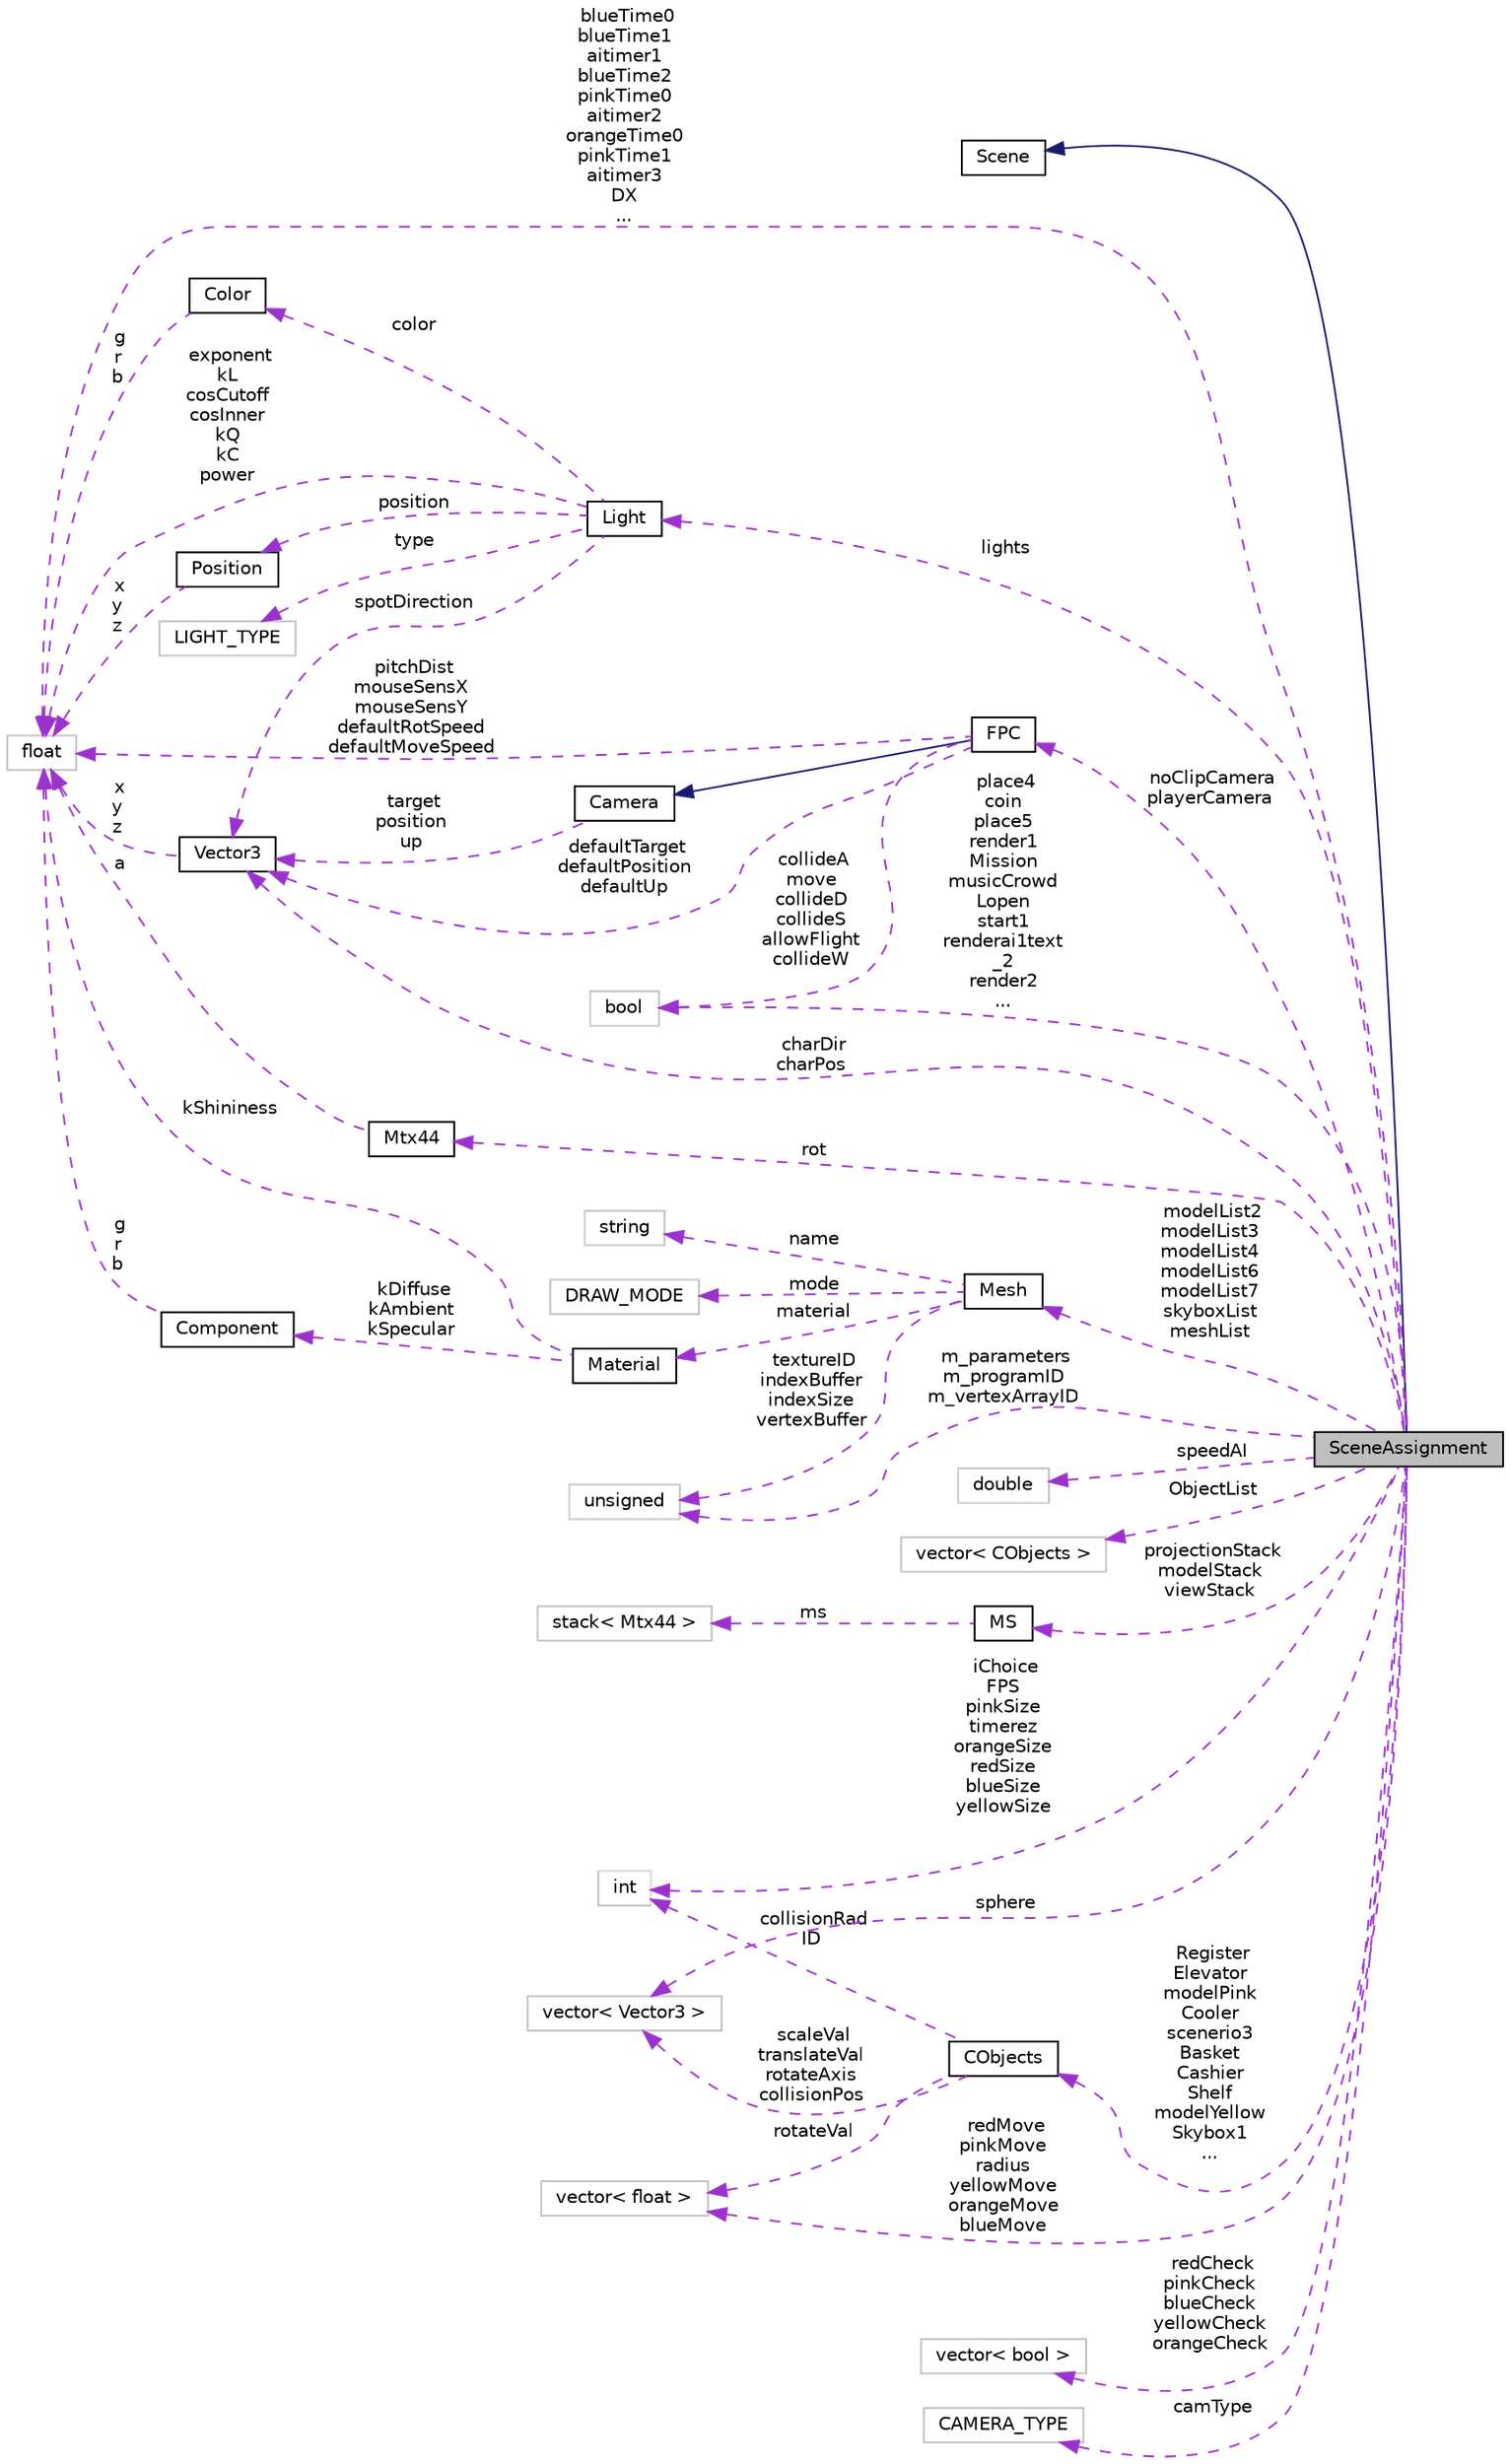 digraph "SceneAssignment"
{
  bgcolor="transparent";
  edge [fontname="Helvetica",fontsize="10",labelfontname="Helvetica",labelfontsize="10"];
  node [fontname="Helvetica",fontsize="10",shape=record];
  rankdir="LR";
  Node1 [label="SceneAssignment",height=0.2,width=0.4,color="black", fillcolor="grey75", style="filled", fontcolor="black"];
  Node2 -> Node1 [dir="back",color="midnightblue",fontsize="10",style="solid",fontname="Helvetica"];
  Node2 [label="Scene",height=0.2,width=0.4,color="black",URL="$classScene.html",tooltip="Scene class. "];
  Node3 -> Node1 [dir="back",color="darkorchid3",fontsize="10",style="dashed",label=" lights" ,fontname="Helvetica"];
  Node3 [label="Light",height=0.2,width=0.4,color="black",URL="$structLight.html",tooltip="Structure Light for application. "];
  Node4 -> Node3 [dir="back",color="darkorchid3",fontsize="10",style="dashed",label=" type" ,fontname="Helvetica"];
  Node4 [label="LIGHT_TYPE",height=0.2,width=0.4,color="grey75"];
  Node5 -> Node3 [dir="back",color="darkorchid3",fontsize="10",style="dashed",label=" exponent\nkL\ncosCutoff\ncosInner\nkQ\nkC\npower" ,fontname="Helvetica"];
  Node5 [label="float",height=0.2,width=0.4,color="grey75"];
  Node6 -> Node3 [dir="back",color="darkorchid3",fontsize="10",style="dashed",label=" spotDirection" ,fontname="Helvetica"];
  Node6 [label="Vector3",height=0.2,width=0.4,color="black",URL="$structVector3.html",tooltip="Defines a 3D vector and its methods. "];
  Node5 -> Node6 [dir="back",color="darkorchid3",fontsize="10",style="dashed",label=" x\ny\nz" ,fontname="Helvetica"];
  Node7 -> Node3 [dir="back",color="darkorchid3",fontsize="10",style="dashed",label=" position" ,fontname="Helvetica"];
  Node7 [label="Position",height=0.2,width=0.4,color="black",URL="$structPosition.html"];
  Node5 -> Node7 [dir="back",color="darkorchid3",fontsize="10",style="dashed",label=" x\ny\nz" ,fontname="Helvetica"];
  Node8 -> Node3 [dir="back",color="darkorchid3",fontsize="10",style="dashed",label=" color" ,fontname="Helvetica"];
  Node8 [label="Color",height=0.2,width=0.4,color="black",URL="$structColor.html"];
  Node5 -> Node8 [dir="back",color="darkorchid3",fontsize="10",style="dashed",label=" g\nr\nb" ,fontname="Helvetica"];
  Node9 -> Node1 [dir="back",color="darkorchid3",fontsize="10",style="dashed",label=" speedAI" ,fontname="Helvetica"];
  Node9 [label="double",height=0.2,width=0.4,color="grey75"];
  Node5 -> Node1 [dir="back",color="darkorchid3",fontsize="10",style="dashed",label=" blueTime0\nblueTime1\naitimer1\nblueTime2\npinkTime0\naitimer2\norangeTime0\npinkTime1\naitimer3\nDX\n..." ,fontname="Helvetica"];
  Node10 -> Node1 [dir="back",color="darkorchid3",fontsize="10",style="dashed",label=" ObjectList" ,fontname="Helvetica"];
  Node10 [label="vector\< CObjects \>",height=0.2,width=0.4,color="grey75"];
  Node11 -> Node1 [dir="back",color="darkorchid3",fontsize="10",style="dashed",label=" projectionStack\nmodelStack\nviewStack" ,fontname="Helvetica"];
  Node11 [label="MS",height=0.2,width=0.4,color="black",URL="$classMS.html",tooltip="Matrix Stack class. "];
  Node12 -> Node11 [dir="back",color="darkorchid3",fontsize="10",style="dashed",label=" ms" ,fontname="Helvetica"];
  Node12 [label="stack\< Mtx44 \>",height=0.2,width=0.4,color="grey75"];
  Node13 -> Node1 [dir="back",color="darkorchid3",fontsize="10",style="dashed",label=" noClipCamera\nplayerCamera" ,fontname="Helvetica"];
  Node13 [label="FPC",height=0.2,width=0.4,color="black",URL="$classFPC.html",tooltip="FPC class based off Camera class. "];
  Node14 -> Node13 [dir="back",color="midnightblue",fontsize="10",style="solid",fontname="Helvetica"];
  Node14 [label="Camera",height=0.2,width=0.4,color="black",URL="$classCamera.html",tooltip="Camera class. "];
  Node6 -> Node14 [dir="back",color="darkorchid3",fontsize="10",style="dashed",label=" target\nposition\nup" ,fontname="Helvetica"];
  Node5 -> Node13 [dir="back",color="darkorchid3",fontsize="10",style="dashed",label=" pitchDist\nmouseSensX\nmouseSensY\ndefaultRotSpeed\ndefaultMoveSpeed" ,fontname="Helvetica"];
  Node6 -> Node13 [dir="back",color="darkorchid3",fontsize="10",style="dashed",label=" defaultTarget\ndefaultPosition\ndefaultUp" ,fontname="Helvetica"];
  Node15 -> Node13 [dir="back",color="darkorchid3",fontsize="10",style="dashed",label=" collideA\nmove\ncollideD\ncollideS\nallowFlight\ncollideW" ,fontname="Helvetica"];
  Node15 [label="bool",height=0.2,width=0.4,color="grey75"];
  Node16 -> Node1 [dir="back",color="darkorchid3",fontsize="10",style="dashed",label=" iChoice\nFPS\npinkSize\ntimerez\norangeSize\nredSize\nblueSize\nyellowSize" ,fontname="Helvetica"];
  Node16 [label="int",height=0.2,width=0.4,color="grey75"];
  Node6 -> Node1 [dir="back",color="darkorchid3",fontsize="10",style="dashed",label=" charDir\ncharPos" ,fontname="Helvetica"];
  Node17 -> Node1 [dir="back",color="darkorchid3",fontsize="10",style="dashed",label=" sphere" ,fontname="Helvetica"];
  Node17 [label="vector\< Vector3 \>",height=0.2,width=0.4,color="grey75"];
  Node15 -> Node1 [dir="back",color="darkorchid3",fontsize="10",style="dashed",label=" place4\ncoin\nplace5\nrender1\nMission\nmusicCrowd\nLopen\nstart1\nrenderai1text\l_2\nrender2\n..." ,fontname="Helvetica"];
  Node18 -> Node1 [dir="back",color="darkorchid3",fontsize="10",style="dashed",label=" redMove\npinkMove\nradius\nyellowMove\norangeMove\nblueMove" ,fontname="Helvetica"];
  Node18 [label="vector\< float \>",height=0.2,width=0.4,color="grey75"];
  Node19 -> Node1 [dir="back",color="darkorchid3",fontsize="10",style="dashed",label=" redCheck\npinkCheck\nblueCheck\nyellowCheck\norangeCheck" ,fontname="Helvetica"];
  Node19 [label="vector\< bool \>",height=0.2,width=0.4,color="grey75"];
  Node20 -> Node1 [dir="back",color="darkorchid3",fontsize="10",style="dashed",label=" rot" ,fontname="Helvetica"];
  Node20 [label="Mtx44",height=0.2,width=0.4,color="black",URL="$classMtx44.html",tooltip="A 4 by 4 matrix. "];
  Node5 -> Node20 [dir="back",color="darkorchid3",fontsize="10",style="dashed",label=" a" ,fontname="Helvetica"];
  Node21 -> Node1 [dir="back",color="darkorchid3",fontsize="10",style="dashed",label=" modelList2\nmodelList3\nmodelList4\nmodelList6\nmodelList7\nskyboxList\nmeshList" ,fontname="Helvetica"];
  Node21 [label="Mesh",height=0.2,width=0.4,color="black",URL="$classMesh.html",tooltip="To store VBO (vertex & color buffer) and IBO (index buffer) "];
  Node22 -> Node21 [dir="back",color="darkorchid3",fontsize="10",style="dashed",label=" material" ,fontname="Helvetica"];
  Node22 [label="Material",height=0.2,width=0.4,color="black",URL="$structMaterial.html"];
  Node5 -> Node22 [dir="back",color="darkorchid3",fontsize="10",style="dashed",label=" kShininess" ,fontname="Helvetica"];
  Node23 -> Node22 [dir="back",color="darkorchid3",fontsize="10",style="dashed",label=" kDiffuse\nkAmbient\nkSpecular" ,fontname="Helvetica"];
  Node23 [label="Component",height=0.2,width=0.4,color="black",URL="$structComponent.html",tooltip="Component and Material structures. "];
  Node5 -> Node23 [dir="back",color="darkorchid3",fontsize="10",style="dashed",label=" g\nr\nb" ,fontname="Helvetica"];
  Node24 -> Node21 [dir="back",color="darkorchid3",fontsize="10",style="dashed",label=" mode" ,fontname="Helvetica"];
  Node24 [label="DRAW_MODE",height=0.2,width=0.4,color="grey75"];
  Node25 -> Node21 [dir="back",color="darkorchid3",fontsize="10",style="dashed",label=" name" ,fontname="Helvetica"];
  Node25 [label="string",height=0.2,width=0.4,color="grey75"];
  Node26 -> Node21 [dir="back",color="darkorchid3",fontsize="10",style="dashed",label=" textureID\nindexBuffer\nindexSize\nvertexBuffer" ,fontname="Helvetica"];
  Node26 [label="unsigned",height=0.2,width=0.4,color="grey75"];
  Node27 -> Node1 [dir="back",color="darkorchid3",fontsize="10",style="dashed",label=" camType" ,fontname="Helvetica"];
  Node27 [label="CAMERA_TYPE",height=0.2,width=0.4,color="grey75"];
  Node26 -> Node1 [dir="back",color="darkorchid3",fontsize="10",style="dashed",label=" m_parameters\nm_programID\nm_vertexArrayID" ,fontname="Helvetica"];
  Node28 -> Node1 [dir="back",color="darkorchid3",fontsize="10",style="dashed",label=" Register\nElevator\nmodelPink\nCooler\nscenerio3\nBasket\nCashier\nShelf\nmodelYellow\nSkybox1\n..." ,fontname="Helvetica"];
  Node28 [label="CObjects",height=0.2,width=0.4,color="black",URL="$classCObjects.html",tooltip="Objects class. "];
  Node16 -> Node28 [dir="back",color="darkorchid3",fontsize="10",style="dashed",label=" collisionRad\nID" ,fontname="Helvetica"];
  Node17 -> Node28 [dir="back",color="darkorchid3",fontsize="10",style="dashed",label=" scaleVal\ntranslateVal\nrotateAxis\ncollisionPos" ,fontname="Helvetica"];
  Node18 -> Node28 [dir="back",color="darkorchid3",fontsize="10",style="dashed",label=" rotateVal" ,fontname="Helvetica"];
}
